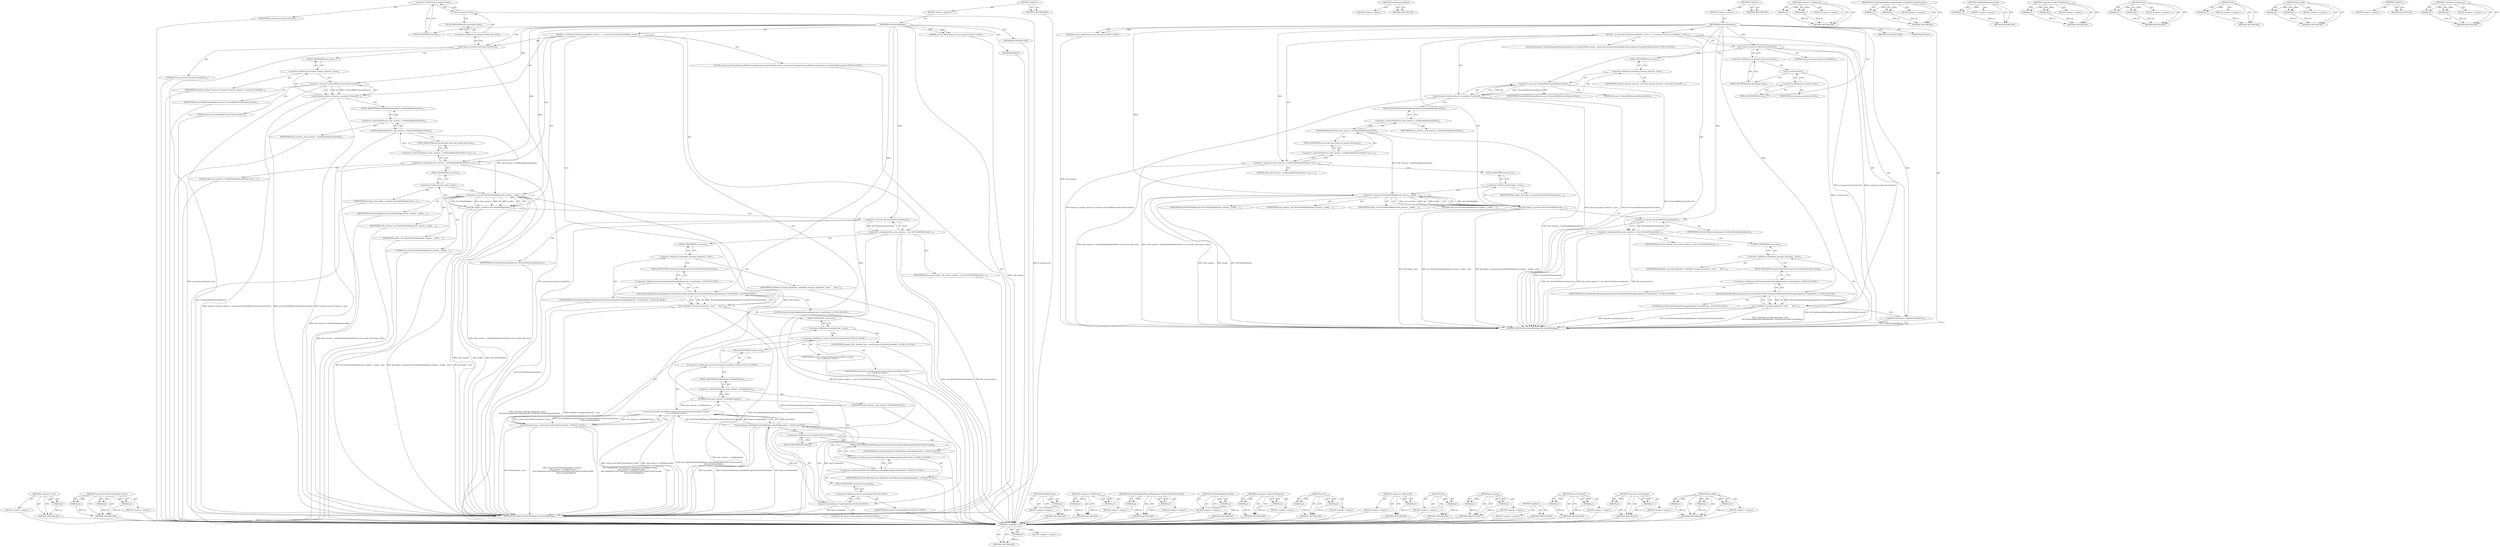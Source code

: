 digraph "&lt;operator&gt;.assignment" {
vulnerable_138 [label=<(METHOD,&lt;operator&gt;.new)>];
vulnerable_139 [label=<(PARAM,p1)>];
vulnerable_140 [label=<(BLOCK,&lt;empty&gt;,&lt;empty&gt;)>];
vulnerable_141 [label=<(METHOD_RETURN,ANY)>];
vulnerable_161 [label=<(METHOD,content.DevToolsFrontendHost.Create)>];
vulnerable_162 [label=<(PARAM,p1)>];
vulnerable_163 [label=<(PARAM,p2)>];
vulnerable_164 [label=<(PARAM,p3)>];
vulnerable_165 [label=<(BLOCK,&lt;empty&gt;,&lt;empty&gt;)>];
vulnerable_166 [label=<(METHOD_RETURN,ANY)>];
vulnerable_6 [label=<(METHOD,&lt;global&gt;)<SUB>1</SUB>>];
vulnerable_7 [label=<(BLOCK,&lt;empty&gt;,&lt;empty&gt;)<SUB>1</SUB>>];
vulnerable_8 [label=<(METHOD,DevToolsUIBindings)<SUB>1</SUB>>];
vulnerable_9 [label="<(PARAM,content::WebContents* web_contents)<SUB>1</SUB>>"];
vulnerable_10 [label=<(BLOCK,{
  g_instances.Get().push_back(this);
  fronte...,{
  g_instances.Get().push_back(this);
  fronte...)<SUB>9</SUB>>];
vulnerable_11 [label=<(push_back,g_instances.Get().push_back(this))<SUB>10</SUB>>];
vulnerable_12 [label=<(&lt;operator&gt;.fieldAccess,g_instances.Get().push_back)<SUB>10</SUB>>];
vulnerable_13 [label=<(Get,g_instances.Get())<SUB>10</SUB>>];
vulnerable_14 [label=<(&lt;operator&gt;.fieldAccess,g_instances.Get)<SUB>10</SUB>>];
vulnerable_15 [label=<(IDENTIFIER,g_instances,g_instances.Get())<SUB>10</SUB>>];
vulnerable_16 [label=<(FIELD_IDENTIFIER,Get,Get)<SUB>10</SUB>>];
vulnerable_17 [label=<(FIELD_IDENTIFIER,push_back,push_back)<SUB>10</SUB>>];
vulnerable_18 [label=<(LITERAL,this,g_instances.Get().push_back(this))<SUB>10</SUB>>];
vulnerable_19 [label=<(reset,frontend_contents_observer_.reset(new FrontendW...)<SUB>11</SUB>>];
vulnerable_20 [label=<(&lt;operator&gt;.fieldAccess,frontend_contents_observer_.reset)<SUB>11</SUB>>];
vulnerable_21 [label=<(IDENTIFIER,frontend_contents_observer_,frontend_contents_observer_.reset(new FrontendW...)<SUB>11</SUB>>];
vulnerable_22 [label=<(FIELD_IDENTIFIER,reset,reset)<SUB>11</SUB>>];
vulnerable_23 [label=<(&lt;operator&gt;.new,new FrontendWebContentsObserver(this))<SUB>11</SUB>>];
vulnerable_24 [label=<(IDENTIFIER,FrontendWebContentsObserver,new FrontendWebContentsObserver(this))<SUB>11</SUB>>];
vulnerable_25 [label=<(LITERAL,this,new FrontendWebContentsObserver(this))<SUB>11</SUB>>];
vulnerable_26 [label=<(&lt;operator&gt;.assignment,web_contents_-&gt;GetMutableRendererPrefs()-&gt;can_a...)<SUB>12</SUB>>];
vulnerable_27 [label=<(&lt;operator&gt;.indirectFieldAccess,web_contents_-&gt;GetMutableRendererPrefs()-&gt;can_a...)<SUB>12</SUB>>];
vulnerable_28 [label=<(GetMutableRendererPrefs,web_contents_-&gt;GetMutableRendererPrefs())<SUB>12</SUB>>];
vulnerable_29 [label=<(&lt;operator&gt;.indirectFieldAccess,web_contents_-&gt;GetMutableRendererPrefs)<SUB>12</SUB>>];
vulnerable_30 [label=<(IDENTIFIER,web_contents_,web_contents_-&gt;GetMutableRendererPrefs())<SUB>12</SUB>>];
vulnerable_31 [label=<(FIELD_IDENTIFIER,GetMutableRendererPrefs,GetMutableRendererPrefs)<SUB>12</SUB>>];
vulnerable_32 [label=<(FIELD_IDENTIFIER,can_accept_load_drops,can_accept_load_drops)<SUB>12</SUB>>];
vulnerable_33 [label=<(LITERAL,false,web_contents_-&gt;GetMutableRendererPrefs()-&gt;can_a...)<SUB>12</SUB>>];
vulnerable_34 [label=<(reset,file_helper_.reset(new DevToolsFileHelper(web_c...)<SUB>14</SUB>>];
vulnerable_35 [label=<(&lt;operator&gt;.fieldAccess,file_helper_.reset)<SUB>14</SUB>>];
vulnerable_36 [label=<(IDENTIFIER,file_helper_,file_helper_.reset(new DevToolsFileHelper(web_c...)<SUB>14</SUB>>];
vulnerable_37 [label=<(FIELD_IDENTIFIER,reset,reset)<SUB>14</SUB>>];
vulnerable_38 [label=<(&lt;operator&gt;.new,new DevToolsFileHelper(web_contents_, profile_,...)<SUB>14</SUB>>];
vulnerable_39 [label=<(IDENTIFIER,DevToolsFileHelper,new DevToolsFileHelper(web_contents_, profile_,...)<SUB>14</SUB>>];
vulnerable_40 [label=<(IDENTIFIER,web_contents_,new DevToolsFileHelper(web_contents_, profile_,...)<SUB>14</SUB>>];
vulnerable_41 [label=<(IDENTIFIER,profile_,new DevToolsFileHelper(web_contents_, profile_,...)<SUB>14</SUB>>];
vulnerable_42 [label=<(LITERAL,this,new DevToolsFileHelper(web_contents_, profile_,...)<SUB>14</SUB>>];
vulnerable_43 [label=<(&lt;operator&gt;.assignment,file_system_indexer_ = new DevToolsFileSystemIn...)<SUB>15</SUB>>];
vulnerable_44 [label=<(IDENTIFIER,file_system_indexer_,file_system_indexer_ = new DevToolsFileSystemIn...)<SUB>15</SUB>>];
vulnerable_45 [label=<(&lt;operator&gt;.new,new DevToolsFileSystemIndexer())<SUB>15</SUB>>];
vulnerable_46 [label=<(IDENTIFIER,DevToolsFileSystemIndexer,new DevToolsFileSystemIndexer())<SUB>15</SUB>>];
vulnerable_47 [label="<(LOCAL,extensions.ChromeExtensionWebContentsObserver.CreateForWebContents : extensions.ChromeExtensionWebContentsObserver.CreateForWebContents)<SUB>16</SUB>>"];
vulnerable_48 [label=<(reset,embedder_message_dispatcher_.reset(
       DevT...)<SUB>19</SUB>>];
vulnerable_49 [label=<(&lt;operator&gt;.fieldAccess,embedder_message_dispatcher_.reset)<SUB>19</SUB>>];
vulnerable_50 [label=<(IDENTIFIER,embedder_message_dispatcher_,embedder_message_dispatcher_.reset(
       DevT...)<SUB>19</SUB>>];
vulnerable_51 [label=<(FIELD_IDENTIFIER,reset,reset)<SUB>19</SUB>>];
vulnerable_52 [label="<(DevToolsEmbedderMessageDispatcher.CreateForDevToolsFrontend,DevToolsEmbedderMessageDispatcher::CreateForDev...)<SUB>20</SUB>>"];
vulnerable_53 [label="<(&lt;operator&gt;.fieldAccess,DevToolsEmbedderMessageDispatcher::CreateForDev...)<SUB>20</SUB>>"];
vulnerable_54 [label="<(IDENTIFIER,DevToolsEmbedderMessageDispatcher,DevToolsEmbedderMessageDispatcher::CreateForDev...)<SUB>20</SUB>>"];
vulnerable_55 [label=<(FIELD_IDENTIFIER,CreateForDevToolsFrontend,CreateForDevToolsFrontend)<SUB>20</SUB>>];
vulnerable_56 [label="<(LITERAL,this,DevToolsEmbedderMessageDispatcher::CreateForDev...)<SUB>20</SUB>>"];
vulnerable_57 [label="<(reset,frontend_host_.reset(content::DevToolsFrontendH...)<SUB>21</SUB>>"];
vulnerable_58 [label=<(&lt;operator&gt;.fieldAccess,frontend_host_.reset)<SUB>21</SUB>>];
vulnerable_59 [label="<(IDENTIFIER,frontend_host_,frontend_host_.reset(content::DevToolsFrontendH...)<SUB>21</SUB>>"];
vulnerable_60 [label=<(FIELD_IDENTIFIER,reset,reset)<SUB>21</SUB>>];
vulnerable_61 [label="<(content.DevToolsFrontendHost.Create,content::DevToolsFrontendHost::Create(
      we...)<SUB>21</SUB>>"];
vulnerable_62 [label="<(&lt;operator&gt;.fieldAccess,content::DevToolsFrontendHost::Create)<SUB>21</SUB>>"];
vulnerable_63 [label="<(&lt;operator&gt;.fieldAccess,content::DevToolsFrontendHost)<SUB>21</SUB>>"];
vulnerable_64 [label="<(IDENTIFIER,content,content::DevToolsFrontendHost::Create(
      we...)<SUB>21</SUB>>"];
vulnerable_65 [label="<(IDENTIFIER,DevToolsFrontendHost,content::DevToolsFrontendHost::Create(
      we...)<SUB>21</SUB>>"];
vulnerable_66 [label=<(FIELD_IDENTIFIER,Create,Create)<SUB>21</SUB>>];
vulnerable_67 [label=<(GetMainFrame,web_contents_-&gt;GetMainFrame())<SUB>22</SUB>>];
vulnerable_68 [label=<(&lt;operator&gt;.indirectFieldAccess,web_contents_-&gt;GetMainFrame)<SUB>22</SUB>>];
vulnerable_69 [label=<(IDENTIFIER,web_contents_,web_contents_-&gt;GetMainFrame())<SUB>22</SUB>>];
vulnerable_70 [label=<(FIELD_IDENTIFIER,GetMainFrame,GetMainFrame)<SUB>22</SUB>>];
vulnerable_71 [label="<(base.Bind,base::Bind(&amp;DevToolsUIBindings::HandleMessageFr...)<SUB>23</SUB>>"];
vulnerable_72 [label="<(&lt;operator&gt;.fieldAccess,base::Bind)<SUB>23</SUB>>"];
vulnerable_73 [label="<(IDENTIFIER,base,base::Bind(&amp;DevToolsUIBindings::HandleMessageFr...)<SUB>23</SUB>>"];
vulnerable_74 [label=<(FIELD_IDENTIFIER,Bind,Bind)<SUB>23</SUB>>];
vulnerable_75 [label="<(&lt;operator&gt;.addressOf,&amp;DevToolsUIBindings::HandleMessageFromDevToolsF...)<SUB>23</SUB>>"];
vulnerable_76 [label="<(&lt;operator&gt;.fieldAccess,DevToolsUIBindings::HandleMessageFromDevToolsFr...)<SUB>23</SUB>>"];
vulnerable_77 [label="<(IDENTIFIER,DevToolsUIBindings,base::Bind(&amp;DevToolsUIBindings::HandleMessageFr...)<SUB>23</SUB>>"];
vulnerable_78 [label=<(FIELD_IDENTIFIER,HandleMessageFromDevToolsFrontend,HandleMessageFromDevToolsFrontend)<SUB>23</SUB>>];
vulnerable_79 [label="<(base.Unretained,base::Unretained(this))<SUB>24</SUB>>"];
vulnerable_80 [label="<(&lt;operator&gt;.fieldAccess,base::Unretained)<SUB>24</SUB>>"];
vulnerable_81 [label="<(IDENTIFIER,base,base::Unretained(this))<SUB>24</SUB>>"];
vulnerable_82 [label=<(FIELD_IDENTIFIER,Unretained,Unretained)<SUB>24</SUB>>];
vulnerable_83 [label="<(LITERAL,this,base::Unretained(this))<SUB>24</SUB>>"];
vulnerable_84 [label=<(MODIFIER,CONSTRUCTOR)>];
vulnerable_85 [label=<(MODIFIER,PUBLIC)>];
vulnerable_86 [label=<(METHOD_RETURN,DevToolsUIBindings.DevToolsUIBindings)<SUB>1</SUB>>];
vulnerable_88 [label=<(METHOD_RETURN,ANY)<SUB>1</SUB>>];
vulnerable_167 [label=<(METHOD,GetMainFrame)>];
vulnerable_168 [label=<(PARAM,p1)>];
vulnerable_169 [label=<(BLOCK,&lt;empty&gt;,&lt;empty&gt;)>];
vulnerable_170 [label=<(METHOD_RETURN,ANY)>];
vulnerable_124 [label=<(METHOD,&lt;operator&gt;.fieldAccess)>];
vulnerable_125 [label=<(PARAM,p1)>];
vulnerable_126 [label=<(PARAM,p2)>];
vulnerable_127 [label=<(BLOCK,&lt;empty&gt;,&lt;empty&gt;)>];
vulnerable_128 [label=<(METHOD_RETURN,ANY)>];
vulnerable_156 [label=<(METHOD,DevToolsEmbedderMessageDispatcher.CreateForDevToolsFrontend)>];
vulnerable_157 [label=<(PARAM,p1)>];
vulnerable_158 [label=<(PARAM,p2)>];
vulnerable_159 [label=<(BLOCK,&lt;empty&gt;,&lt;empty&gt;)>];
vulnerable_160 [label=<(METHOD_RETURN,ANY)>];
vulnerable_152 [label=<(METHOD,GetMutableRendererPrefs)>];
vulnerable_153 [label=<(PARAM,p1)>];
vulnerable_154 [label=<(BLOCK,&lt;empty&gt;,&lt;empty&gt;)>];
vulnerable_155 [label=<(METHOD_RETURN,ANY)>];
vulnerable_147 [label=<(METHOD,&lt;operator&gt;.indirectFieldAccess)>];
vulnerable_148 [label=<(PARAM,p1)>];
vulnerable_149 [label=<(PARAM,p2)>];
vulnerable_150 [label=<(BLOCK,&lt;empty&gt;,&lt;empty&gt;)>];
vulnerable_151 [label=<(METHOD_RETURN,ANY)>];
vulnerable_133 [label=<(METHOD,reset)>];
vulnerable_134 [label=<(PARAM,p1)>];
vulnerable_135 [label=<(PARAM,p2)>];
vulnerable_136 [label=<(BLOCK,&lt;empty&gt;,&lt;empty&gt;)>];
vulnerable_137 [label=<(METHOD_RETURN,ANY)>];
vulnerable_177 [label=<(METHOD,&lt;operator&gt;.addressOf)>];
vulnerable_178 [label=<(PARAM,p1)>];
vulnerable_179 [label=<(BLOCK,&lt;empty&gt;,&lt;empty&gt;)>];
vulnerable_180 [label=<(METHOD_RETURN,ANY)>];
vulnerable_129 [label=<(METHOD,Get)>];
vulnerable_130 [label=<(PARAM,p1)>];
vulnerable_131 [label=<(BLOCK,&lt;empty&gt;,&lt;empty&gt;)>];
vulnerable_132 [label=<(METHOD_RETURN,ANY)>];
vulnerable_119 [label=<(METHOD,push_back)>];
vulnerable_120 [label=<(PARAM,p1)>];
vulnerable_121 [label=<(PARAM,p2)>];
vulnerable_122 [label=<(BLOCK,&lt;empty&gt;,&lt;empty&gt;)>];
vulnerable_123 [label=<(METHOD_RETURN,ANY)>];
vulnerable_113 [label=<(METHOD,&lt;global&gt;)<SUB>1</SUB>>];
vulnerable_114 [label=<(BLOCK,&lt;empty&gt;,&lt;empty&gt;)>];
vulnerable_115 [label=<(METHOD_RETURN,ANY)>];
vulnerable_181 [label=<(METHOD,base.Unretained)>];
vulnerable_182 [label=<(PARAM,p1)>];
vulnerable_183 [label=<(PARAM,p2)>];
vulnerable_184 [label=<(BLOCK,&lt;empty&gt;,&lt;empty&gt;)>];
vulnerable_185 [label=<(METHOD_RETURN,ANY)>];
vulnerable_142 [label=<(METHOD,&lt;operator&gt;.assignment)>];
vulnerable_143 [label=<(PARAM,p1)>];
vulnerable_144 [label=<(PARAM,p2)>];
vulnerable_145 [label=<(BLOCK,&lt;empty&gt;,&lt;empty&gt;)>];
vulnerable_146 [label=<(METHOD_RETURN,ANY)>];
vulnerable_171 [label=<(METHOD,base.Bind)>];
vulnerable_172 [label=<(PARAM,p1)>];
vulnerable_173 [label=<(PARAM,p2)>];
vulnerable_174 [label=<(PARAM,p3)>];
vulnerable_175 [label=<(BLOCK,&lt;empty&gt;,&lt;empty&gt;)>];
vulnerable_176 [label=<(METHOD_RETURN,ANY)>];
fixed_108 [label=<(METHOD,&lt;operator&gt;.new)>];
fixed_109 [label=<(PARAM,p1)>];
fixed_110 [label=<(BLOCK,&lt;empty&gt;,&lt;empty&gt;)>];
fixed_111 [label=<(METHOD_RETURN,ANY)>];
fixed_131 [label=<(METHOD,UpdateFrontendHost)>];
fixed_132 [label=<(BLOCK,&lt;empty&gt;,&lt;empty&gt;)>];
fixed_133 [label=<(METHOD_RETURN,ANY)>];
fixed_6 [label=<(METHOD,&lt;global&gt;)<SUB>1</SUB>>];
fixed_7 [label=<(BLOCK,&lt;empty&gt;,&lt;empty&gt;)<SUB>1</SUB>>];
fixed_8 [label=<(METHOD,DevToolsUIBindings)<SUB>1</SUB>>];
fixed_9 [label="<(PARAM,content::WebContents* web_contents)<SUB>1</SUB>>"];
fixed_10 [label=<(BLOCK,{
  g_instances.Get().push_back(this);
  fronte...,{
  g_instances.Get().push_back(this);
  fronte...)<SUB>9</SUB>>];
fixed_11 [label=<(push_back,g_instances.Get().push_back(this))<SUB>10</SUB>>];
fixed_12 [label=<(&lt;operator&gt;.fieldAccess,g_instances.Get().push_back)<SUB>10</SUB>>];
fixed_13 [label=<(Get,g_instances.Get())<SUB>10</SUB>>];
fixed_14 [label=<(&lt;operator&gt;.fieldAccess,g_instances.Get)<SUB>10</SUB>>];
fixed_15 [label=<(IDENTIFIER,g_instances,g_instances.Get())<SUB>10</SUB>>];
fixed_16 [label=<(FIELD_IDENTIFIER,Get,Get)<SUB>10</SUB>>];
fixed_17 [label=<(FIELD_IDENTIFIER,push_back,push_back)<SUB>10</SUB>>];
fixed_18 [label=<(LITERAL,this,g_instances.Get().push_back(this))<SUB>10</SUB>>];
fixed_19 [label=<(reset,frontend_contents_observer_.reset(new FrontendW...)<SUB>11</SUB>>];
fixed_20 [label=<(&lt;operator&gt;.fieldAccess,frontend_contents_observer_.reset)<SUB>11</SUB>>];
fixed_21 [label=<(IDENTIFIER,frontend_contents_observer_,frontend_contents_observer_.reset(new FrontendW...)<SUB>11</SUB>>];
fixed_22 [label=<(FIELD_IDENTIFIER,reset,reset)<SUB>11</SUB>>];
fixed_23 [label=<(&lt;operator&gt;.new,new FrontendWebContentsObserver(this))<SUB>11</SUB>>];
fixed_24 [label=<(IDENTIFIER,FrontendWebContentsObserver,new FrontendWebContentsObserver(this))<SUB>11</SUB>>];
fixed_25 [label=<(LITERAL,this,new FrontendWebContentsObserver(this))<SUB>11</SUB>>];
fixed_26 [label=<(&lt;operator&gt;.assignment,web_contents_-&gt;GetMutableRendererPrefs()-&gt;can_a...)<SUB>12</SUB>>];
fixed_27 [label=<(&lt;operator&gt;.indirectFieldAccess,web_contents_-&gt;GetMutableRendererPrefs()-&gt;can_a...)<SUB>12</SUB>>];
fixed_28 [label=<(GetMutableRendererPrefs,web_contents_-&gt;GetMutableRendererPrefs())<SUB>12</SUB>>];
fixed_29 [label=<(&lt;operator&gt;.indirectFieldAccess,web_contents_-&gt;GetMutableRendererPrefs)<SUB>12</SUB>>];
fixed_30 [label=<(IDENTIFIER,web_contents_,web_contents_-&gt;GetMutableRendererPrefs())<SUB>12</SUB>>];
fixed_31 [label=<(FIELD_IDENTIFIER,GetMutableRendererPrefs,GetMutableRendererPrefs)<SUB>12</SUB>>];
fixed_32 [label=<(FIELD_IDENTIFIER,can_accept_load_drops,can_accept_load_drops)<SUB>12</SUB>>];
fixed_33 [label=<(LITERAL,false,web_contents_-&gt;GetMutableRendererPrefs()-&gt;can_a...)<SUB>12</SUB>>];
fixed_34 [label=<(reset,file_helper_.reset(new DevToolsFileHelper(web_c...)<SUB>14</SUB>>];
fixed_35 [label=<(&lt;operator&gt;.fieldAccess,file_helper_.reset)<SUB>14</SUB>>];
fixed_36 [label=<(IDENTIFIER,file_helper_,file_helper_.reset(new DevToolsFileHelper(web_c...)<SUB>14</SUB>>];
fixed_37 [label=<(FIELD_IDENTIFIER,reset,reset)<SUB>14</SUB>>];
fixed_38 [label=<(&lt;operator&gt;.new,new DevToolsFileHelper(web_contents_, profile_,...)<SUB>14</SUB>>];
fixed_39 [label=<(IDENTIFIER,DevToolsFileHelper,new DevToolsFileHelper(web_contents_, profile_,...)<SUB>14</SUB>>];
fixed_40 [label=<(IDENTIFIER,web_contents_,new DevToolsFileHelper(web_contents_, profile_,...)<SUB>14</SUB>>];
fixed_41 [label=<(IDENTIFIER,profile_,new DevToolsFileHelper(web_contents_, profile_,...)<SUB>14</SUB>>];
fixed_42 [label=<(LITERAL,this,new DevToolsFileHelper(web_contents_, profile_,...)<SUB>14</SUB>>];
fixed_43 [label=<(&lt;operator&gt;.assignment,file_system_indexer_ = new DevToolsFileSystemIn...)<SUB>15</SUB>>];
fixed_44 [label=<(IDENTIFIER,file_system_indexer_,file_system_indexer_ = new DevToolsFileSystemIn...)<SUB>15</SUB>>];
fixed_45 [label=<(&lt;operator&gt;.new,new DevToolsFileSystemIndexer())<SUB>15</SUB>>];
fixed_46 [label=<(IDENTIFIER,DevToolsFileSystemIndexer,new DevToolsFileSystemIndexer())<SUB>15</SUB>>];
fixed_47 [label="<(LOCAL,extensions.ChromeExtensionWebContentsObserver.CreateForWebContents : extensions.ChromeExtensionWebContentsObserver.CreateForWebContents)<SUB>16</SUB>>"];
fixed_48 [label=<(reset,embedder_message_dispatcher_.reset(
       DevT...)<SUB>19</SUB>>];
fixed_49 [label=<(&lt;operator&gt;.fieldAccess,embedder_message_dispatcher_.reset)<SUB>19</SUB>>];
fixed_50 [label=<(IDENTIFIER,embedder_message_dispatcher_,embedder_message_dispatcher_.reset(
       DevT...)<SUB>19</SUB>>];
fixed_51 [label=<(FIELD_IDENTIFIER,reset,reset)<SUB>19</SUB>>];
fixed_52 [label="<(DevToolsEmbedderMessageDispatcher.CreateForDevToolsFrontend,DevToolsEmbedderMessageDispatcher::CreateForDev...)<SUB>20</SUB>>"];
fixed_53 [label="<(&lt;operator&gt;.fieldAccess,DevToolsEmbedderMessageDispatcher::CreateForDev...)<SUB>20</SUB>>"];
fixed_54 [label="<(IDENTIFIER,DevToolsEmbedderMessageDispatcher,DevToolsEmbedderMessageDispatcher::CreateForDev...)<SUB>20</SUB>>"];
fixed_55 [label=<(FIELD_IDENTIFIER,CreateForDevToolsFrontend,CreateForDevToolsFrontend)<SUB>20</SUB>>];
fixed_56 [label="<(LITERAL,this,DevToolsEmbedderMessageDispatcher::CreateForDev...)<SUB>20</SUB>>"];
fixed_57 [label=<(UpdateFrontendHost,UpdateFrontendHost())<SUB>21</SUB>>];
fixed_58 [label=<(MODIFIER,CONSTRUCTOR)>];
fixed_59 [label=<(MODIFIER,PUBLIC)>];
fixed_60 [label=<(METHOD_RETURN,DevToolsUIBindings.DevToolsUIBindings)<SUB>1</SUB>>];
fixed_62 [label=<(METHOD_RETURN,ANY)<SUB>1</SUB>>];
fixed_94 [label=<(METHOD,&lt;operator&gt;.fieldAccess)>];
fixed_95 [label=<(PARAM,p1)>];
fixed_96 [label=<(PARAM,p2)>];
fixed_97 [label=<(BLOCK,&lt;empty&gt;,&lt;empty&gt;)>];
fixed_98 [label=<(METHOD_RETURN,ANY)>];
fixed_126 [label=<(METHOD,DevToolsEmbedderMessageDispatcher.CreateForDevToolsFrontend)>];
fixed_127 [label=<(PARAM,p1)>];
fixed_128 [label=<(PARAM,p2)>];
fixed_129 [label=<(BLOCK,&lt;empty&gt;,&lt;empty&gt;)>];
fixed_130 [label=<(METHOD_RETURN,ANY)>];
fixed_122 [label=<(METHOD,GetMutableRendererPrefs)>];
fixed_123 [label=<(PARAM,p1)>];
fixed_124 [label=<(BLOCK,&lt;empty&gt;,&lt;empty&gt;)>];
fixed_125 [label=<(METHOD_RETURN,ANY)>];
fixed_117 [label=<(METHOD,&lt;operator&gt;.indirectFieldAccess)>];
fixed_118 [label=<(PARAM,p1)>];
fixed_119 [label=<(PARAM,p2)>];
fixed_120 [label=<(BLOCK,&lt;empty&gt;,&lt;empty&gt;)>];
fixed_121 [label=<(METHOD_RETURN,ANY)>];
fixed_103 [label=<(METHOD,reset)>];
fixed_104 [label=<(PARAM,p1)>];
fixed_105 [label=<(PARAM,p2)>];
fixed_106 [label=<(BLOCK,&lt;empty&gt;,&lt;empty&gt;)>];
fixed_107 [label=<(METHOD_RETURN,ANY)>];
fixed_99 [label=<(METHOD,Get)>];
fixed_100 [label=<(PARAM,p1)>];
fixed_101 [label=<(BLOCK,&lt;empty&gt;,&lt;empty&gt;)>];
fixed_102 [label=<(METHOD_RETURN,ANY)>];
fixed_89 [label=<(METHOD,push_back)>];
fixed_90 [label=<(PARAM,p1)>];
fixed_91 [label=<(PARAM,p2)>];
fixed_92 [label=<(BLOCK,&lt;empty&gt;,&lt;empty&gt;)>];
fixed_93 [label=<(METHOD_RETURN,ANY)>];
fixed_83 [label=<(METHOD,&lt;global&gt;)<SUB>1</SUB>>];
fixed_84 [label=<(BLOCK,&lt;empty&gt;,&lt;empty&gt;)>];
fixed_85 [label=<(METHOD_RETURN,ANY)>];
fixed_112 [label=<(METHOD,&lt;operator&gt;.assignment)>];
fixed_113 [label=<(PARAM,p1)>];
fixed_114 [label=<(PARAM,p2)>];
fixed_115 [label=<(BLOCK,&lt;empty&gt;,&lt;empty&gt;)>];
fixed_116 [label=<(METHOD_RETURN,ANY)>];
vulnerable_138 -> vulnerable_139  [key=0, label="AST: "];
vulnerable_138 -> vulnerable_139  [key=1, label="DDG: "];
vulnerable_138 -> vulnerable_140  [key=0, label="AST: "];
vulnerable_138 -> vulnerable_141  [key=0, label="AST: "];
vulnerable_138 -> vulnerable_141  [key=1, label="CFG: "];
vulnerable_139 -> vulnerable_141  [key=0, label="DDG: p1"];
vulnerable_140 -> fixed_108  [key=0];
vulnerable_141 -> fixed_108  [key=0];
vulnerable_161 -> vulnerable_162  [key=0, label="AST: "];
vulnerable_161 -> vulnerable_162  [key=1, label="DDG: "];
vulnerable_161 -> vulnerable_165  [key=0, label="AST: "];
vulnerable_161 -> vulnerable_163  [key=0, label="AST: "];
vulnerable_161 -> vulnerable_163  [key=1, label="DDG: "];
vulnerable_161 -> vulnerable_166  [key=0, label="AST: "];
vulnerable_161 -> vulnerable_166  [key=1, label="CFG: "];
vulnerable_161 -> vulnerable_164  [key=0, label="AST: "];
vulnerable_161 -> vulnerable_164  [key=1, label="DDG: "];
vulnerable_162 -> vulnerable_166  [key=0, label="DDG: p1"];
vulnerable_163 -> vulnerable_166  [key=0, label="DDG: p2"];
vulnerable_164 -> vulnerable_166  [key=0, label="DDG: p3"];
vulnerable_165 -> fixed_108  [key=0];
vulnerable_166 -> fixed_108  [key=0];
vulnerable_6 -> vulnerable_7  [key=0, label="AST: "];
vulnerable_6 -> vulnerable_88  [key=0, label="AST: "];
vulnerable_6 -> vulnerable_88  [key=1, label="CFG: "];
vulnerable_7 -> vulnerable_8  [key=0, label="AST: "];
vulnerable_8 -> vulnerable_9  [key=0, label="AST: "];
vulnerable_8 -> vulnerable_9  [key=1, label="DDG: "];
vulnerable_8 -> vulnerable_10  [key=0, label="AST: "];
vulnerable_8 -> vulnerable_84  [key=0, label="AST: "];
vulnerable_8 -> vulnerable_85  [key=0, label="AST: "];
vulnerable_8 -> vulnerable_86  [key=0, label="AST: "];
vulnerable_8 -> vulnerable_16  [key=0, label="CFG: "];
vulnerable_8 -> vulnerable_26  [key=0, label="DDG: "];
vulnerable_8 -> vulnerable_11  [key=0, label="DDG: "];
vulnerable_8 -> vulnerable_23  [key=0, label="DDG: "];
vulnerable_8 -> vulnerable_38  [key=0, label="DDG: "];
vulnerable_8 -> vulnerable_45  [key=0, label="DDG: "];
vulnerable_8 -> vulnerable_52  [key=0, label="DDG: "];
vulnerable_8 -> vulnerable_79  [key=0, label="DDG: "];
vulnerable_9 -> vulnerable_86  [key=0, label="DDG: web_contents"];
vulnerable_10 -> vulnerable_11  [key=0, label="AST: "];
vulnerable_10 -> vulnerable_19  [key=0, label="AST: "];
vulnerable_10 -> vulnerable_26  [key=0, label="AST: "];
vulnerable_10 -> vulnerable_34  [key=0, label="AST: "];
vulnerable_10 -> vulnerable_43  [key=0, label="AST: "];
vulnerable_10 -> vulnerable_47  [key=0, label="AST: "];
vulnerable_10 -> vulnerable_48  [key=0, label="AST: "];
vulnerable_10 -> vulnerable_57  [key=0, label="AST: "];
vulnerable_11 -> vulnerable_12  [key=0, label="AST: "];
vulnerable_11 -> vulnerable_18  [key=0, label="AST: "];
vulnerable_11 -> vulnerable_22  [key=0, label="CFG: "];
vulnerable_11 -> vulnerable_86  [key=0, label="DDG: g_instances.Get().push_back"];
vulnerable_11 -> vulnerable_86  [key=1, label="DDG: g_instances.Get().push_back(this)"];
vulnerable_12 -> vulnerable_13  [key=0, label="AST: "];
vulnerable_12 -> vulnerable_17  [key=0, label="AST: "];
vulnerable_12 -> vulnerable_11  [key=0, label="CFG: "];
vulnerable_13 -> vulnerable_14  [key=0, label="AST: "];
vulnerable_13 -> vulnerable_17  [key=0, label="CFG: "];
vulnerable_13 -> vulnerable_86  [key=0, label="DDG: g_instances.Get"];
vulnerable_14 -> vulnerable_15  [key=0, label="AST: "];
vulnerable_14 -> vulnerable_16  [key=0, label="AST: "];
vulnerable_14 -> vulnerable_13  [key=0, label="CFG: "];
vulnerable_15 -> fixed_108  [key=0];
vulnerable_16 -> vulnerable_14  [key=0, label="CFG: "];
vulnerable_17 -> vulnerable_12  [key=0, label="CFG: "];
vulnerable_18 -> fixed_108  [key=0];
vulnerable_19 -> vulnerable_20  [key=0, label="AST: "];
vulnerable_19 -> vulnerable_23  [key=0, label="AST: "];
vulnerable_19 -> vulnerable_31  [key=0, label="CFG: "];
vulnerable_19 -> vulnerable_86  [key=0, label="DDG: frontend_contents_observer_.reset"];
vulnerable_19 -> vulnerable_86  [key=1, label="DDG: new FrontendWebContentsObserver(this)"];
vulnerable_19 -> vulnerable_86  [key=2, label="DDG: frontend_contents_observer_.reset(new FrontendWebContentsObserver(this))"];
vulnerable_20 -> vulnerable_21  [key=0, label="AST: "];
vulnerable_20 -> vulnerable_22  [key=0, label="AST: "];
vulnerable_20 -> vulnerable_23  [key=0, label="CFG: "];
vulnerable_21 -> fixed_108  [key=0];
vulnerable_22 -> vulnerable_20  [key=0, label="CFG: "];
vulnerable_23 -> vulnerable_24  [key=0, label="AST: "];
vulnerable_23 -> vulnerable_25  [key=0, label="AST: "];
vulnerable_23 -> vulnerable_19  [key=0, label="CFG: "];
vulnerable_23 -> vulnerable_19  [key=1, label="DDG: FrontendWebContentsObserver"];
vulnerable_23 -> vulnerable_19  [key=2, label="DDG: this"];
vulnerable_23 -> vulnerable_86  [key=0, label="DDG: FrontendWebContentsObserver"];
vulnerable_24 -> fixed_108  [key=0];
vulnerable_25 -> fixed_108  [key=0];
vulnerable_26 -> vulnerable_27  [key=0, label="AST: "];
vulnerable_26 -> vulnerable_33  [key=0, label="AST: "];
vulnerable_26 -> vulnerable_37  [key=0, label="CFG: "];
vulnerable_26 -> vulnerable_86  [key=0, label="DDG: web_contents_-&gt;GetMutableRendererPrefs()-&gt;can_accept_load_drops"];
vulnerable_26 -> vulnerable_86  [key=1, label="DDG: web_contents_-&gt;GetMutableRendererPrefs()-&gt;can_accept_load_drops = false"];
vulnerable_27 -> vulnerable_28  [key=0, label="AST: "];
vulnerable_27 -> vulnerable_32  [key=0, label="AST: "];
vulnerable_27 -> vulnerable_26  [key=0, label="CFG: "];
vulnerable_28 -> vulnerable_29  [key=0, label="AST: "];
vulnerable_28 -> vulnerable_32  [key=0, label="CFG: "];
vulnerable_28 -> vulnerable_86  [key=0, label="DDG: web_contents_-&gt;GetMutableRendererPrefs"];
vulnerable_28 -> vulnerable_38  [key=0, label="DDG: web_contents_-&gt;GetMutableRendererPrefs"];
vulnerable_29 -> vulnerable_30  [key=0, label="AST: "];
vulnerable_29 -> vulnerable_31  [key=0, label="AST: "];
vulnerable_29 -> vulnerable_28  [key=0, label="CFG: "];
vulnerable_30 -> fixed_108  [key=0];
vulnerable_31 -> vulnerable_29  [key=0, label="CFG: "];
vulnerable_32 -> vulnerable_27  [key=0, label="CFG: "];
vulnerable_33 -> fixed_108  [key=0];
vulnerable_34 -> vulnerable_35  [key=0, label="AST: "];
vulnerable_34 -> vulnerable_38  [key=0, label="AST: "];
vulnerable_34 -> vulnerable_45  [key=0, label="CFG: "];
vulnerable_34 -> vulnerable_86  [key=0, label="DDG: file_helper_.reset"];
vulnerable_34 -> vulnerable_86  [key=1, label="DDG: new DevToolsFileHelper(web_contents_, profile_, this)"];
vulnerable_34 -> vulnerable_86  [key=2, label="DDG: file_helper_.reset(new DevToolsFileHelper(web_contents_, profile_, this))"];
vulnerable_35 -> vulnerable_36  [key=0, label="AST: "];
vulnerable_35 -> vulnerable_37  [key=0, label="AST: "];
vulnerable_35 -> vulnerable_38  [key=0, label="CFG: "];
vulnerable_36 -> fixed_108  [key=0];
vulnerable_37 -> vulnerable_35  [key=0, label="CFG: "];
vulnerable_38 -> vulnerable_39  [key=0, label="AST: "];
vulnerable_38 -> vulnerable_40  [key=0, label="AST: "];
vulnerable_38 -> vulnerable_41  [key=0, label="AST: "];
vulnerable_38 -> vulnerable_42  [key=0, label="AST: "];
vulnerable_38 -> vulnerable_34  [key=0, label="CFG: "];
vulnerable_38 -> vulnerable_34  [key=1, label="DDG: DevToolsFileHelper"];
vulnerable_38 -> vulnerable_34  [key=2, label="DDG: web_contents_"];
vulnerable_38 -> vulnerable_34  [key=3, label="DDG: profile_"];
vulnerable_38 -> vulnerable_34  [key=4, label="DDG: this"];
vulnerable_38 -> vulnerable_86  [key=0, label="DDG: web_contents_"];
vulnerable_38 -> vulnerable_86  [key=1, label="DDG: profile_"];
vulnerable_38 -> vulnerable_86  [key=2, label="DDG: DevToolsFileHelper"];
vulnerable_38 -> vulnerable_67  [key=0, label="DDG: web_contents_"];
vulnerable_39 -> fixed_108  [key=0];
vulnerable_40 -> fixed_108  [key=0];
vulnerable_41 -> fixed_108  [key=0];
vulnerable_42 -> fixed_108  [key=0];
vulnerable_43 -> vulnerable_44  [key=0, label="AST: "];
vulnerable_43 -> vulnerable_45  [key=0, label="AST: "];
vulnerable_43 -> vulnerable_51  [key=0, label="CFG: "];
vulnerable_43 -> vulnerable_86  [key=0, label="DDG: new DevToolsFileSystemIndexer()"];
vulnerable_43 -> vulnerable_86  [key=1, label="DDG: file_system_indexer_ = new DevToolsFileSystemIndexer()"];
vulnerable_43 -> vulnerable_86  [key=2, label="DDG: file_system_indexer_"];
vulnerable_44 -> fixed_108  [key=0];
vulnerable_45 -> vulnerable_46  [key=0, label="AST: "];
vulnerable_45 -> vulnerable_43  [key=0, label="CFG: "];
vulnerable_45 -> vulnerable_43  [key=1, label="DDG: DevToolsFileSystemIndexer"];
vulnerable_45 -> vulnerable_86  [key=0, label="DDG: DevToolsFileSystemIndexer"];
vulnerable_46 -> fixed_108  [key=0];
vulnerable_47 -> fixed_108  [key=0];
vulnerable_48 -> vulnerable_49  [key=0, label="AST: "];
vulnerable_48 -> vulnerable_52  [key=0, label="AST: "];
vulnerable_48 -> vulnerable_60  [key=0, label="CFG: "];
vulnerable_48 -> vulnerable_86  [key=0, label="DDG: embedder_message_dispatcher_.reset"];
vulnerable_48 -> vulnerable_86  [key=1, label="DDG: DevToolsEmbedderMessageDispatcher::CreateForDevToolsFrontend(this)"];
vulnerable_48 -> vulnerable_86  [key=2, label="DDG: embedder_message_dispatcher_.reset(
       DevToolsEmbedderMessageDispatcher::CreateForDevToolsFrontend(this))"];
vulnerable_49 -> vulnerable_50  [key=0, label="AST: "];
vulnerable_49 -> vulnerable_51  [key=0, label="AST: "];
vulnerable_49 -> vulnerable_55  [key=0, label="CFG: "];
vulnerable_50 -> fixed_108  [key=0];
vulnerable_51 -> vulnerable_49  [key=0, label="CFG: "];
vulnerable_52 -> vulnerable_53  [key=0, label="AST: "];
vulnerable_52 -> vulnerable_56  [key=0, label="AST: "];
vulnerable_52 -> vulnerable_48  [key=0, label="CFG: "];
vulnerable_52 -> vulnerable_48  [key=1, label="DDG: DevToolsEmbedderMessageDispatcher::CreateForDevToolsFrontend"];
vulnerable_52 -> vulnerable_48  [key=2, label="DDG: this"];
vulnerable_52 -> vulnerable_86  [key=0, label="DDG: DevToolsEmbedderMessageDispatcher::CreateForDevToolsFrontend"];
vulnerable_53 -> vulnerable_54  [key=0, label="AST: "];
vulnerable_53 -> vulnerable_55  [key=0, label="AST: "];
vulnerable_53 -> vulnerable_52  [key=0, label="CFG: "];
vulnerable_54 -> fixed_108  [key=0];
vulnerable_55 -> vulnerable_53  [key=0, label="CFG: "];
vulnerable_56 -> fixed_108  [key=0];
vulnerable_57 -> vulnerable_58  [key=0, label="AST: "];
vulnerable_57 -> vulnerable_61  [key=0, label="AST: "];
vulnerable_57 -> vulnerable_86  [key=0, label="CFG: "];
vulnerable_57 -> vulnerable_86  [key=1, label="DDG: frontend_host_.reset"];
vulnerable_57 -> vulnerable_86  [key=2, label="DDG: content::DevToolsFrontendHost::Create(
      web_contents_-&gt;GetMainFrame(),
      base::Bind(&amp;DevToolsUIBindings::HandleMessageFromDevToolsFrontend,
                 base::Unretained(this)))"];
vulnerable_57 -> vulnerable_86  [key=3, label="DDG: frontend_host_.reset(content::DevToolsFrontendHost::Create(
      web_contents_-&gt;GetMainFrame(),
      base::Bind(&amp;DevToolsUIBindings::HandleMessageFromDevToolsFrontend,
                 base::Unretained(this))))"];
vulnerable_58 -> vulnerable_59  [key=0, label="AST: "];
vulnerable_58 -> vulnerable_60  [key=0, label="AST: "];
vulnerable_58 -> vulnerable_63  [key=0, label="CFG: "];
vulnerable_59 -> fixed_108  [key=0];
vulnerable_60 -> vulnerable_58  [key=0, label="CFG: "];
vulnerable_61 -> vulnerable_62  [key=0, label="AST: "];
vulnerable_61 -> vulnerable_67  [key=0, label="AST: "];
vulnerable_61 -> vulnerable_71  [key=0, label="AST: "];
vulnerable_61 -> vulnerable_57  [key=0, label="CFG: "];
vulnerable_61 -> vulnerable_57  [key=1, label="DDG: content::DevToolsFrontendHost::Create"];
vulnerable_61 -> vulnerable_57  [key=2, label="DDG: web_contents_-&gt;GetMainFrame()"];
vulnerable_61 -> vulnerable_57  [key=3, label="DDG: base::Bind(&amp;DevToolsUIBindings::HandleMessageFromDevToolsFrontend,
                 base::Unretained(this))"];
vulnerable_61 -> vulnerable_86  [key=0, label="DDG: content::DevToolsFrontendHost::Create"];
vulnerable_61 -> vulnerable_86  [key=1, label="DDG: web_contents_-&gt;GetMainFrame()"];
vulnerable_61 -> vulnerable_86  [key=2, label="DDG: base::Bind(&amp;DevToolsUIBindings::HandleMessageFromDevToolsFrontend,
                 base::Unretained(this))"];
vulnerable_62 -> vulnerable_63  [key=0, label="AST: "];
vulnerable_62 -> vulnerable_66  [key=0, label="AST: "];
vulnerable_62 -> vulnerable_70  [key=0, label="CFG: "];
vulnerable_63 -> vulnerable_64  [key=0, label="AST: "];
vulnerable_63 -> vulnerable_65  [key=0, label="AST: "];
vulnerable_63 -> vulnerable_66  [key=0, label="CFG: "];
vulnerable_64 -> fixed_108  [key=0];
vulnerable_65 -> fixed_108  [key=0];
vulnerable_66 -> vulnerable_62  [key=0, label="CFG: "];
vulnerable_67 -> vulnerable_68  [key=0, label="AST: "];
vulnerable_67 -> vulnerable_74  [key=0, label="CFG: "];
vulnerable_67 -> vulnerable_86  [key=0, label="DDG: web_contents_-&gt;GetMainFrame"];
vulnerable_67 -> vulnerable_61  [key=0, label="DDG: web_contents_-&gt;GetMainFrame"];
vulnerable_68 -> vulnerable_69  [key=0, label="AST: "];
vulnerable_68 -> vulnerable_70  [key=0, label="AST: "];
vulnerable_68 -> vulnerable_67  [key=0, label="CFG: "];
vulnerable_69 -> fixed_108  [key=0];
vulnerable_70 -> vulnerable_68  [key=0, label="CFG: "];
vulnerable_71 -> vulnerable_72  [key=0, label="AST: "];
vulnerable_71 -> vulnerable_75  [key=0, label="AST: "];
vulnerable_71 -> vulnerable_79  [key=0, label="AST: "];
vulnerable_71 -> vulnerable_61  [key=0, label="CFG: "];
vulnerable_71 -> vulnerable_61  [key=1, label="DDG: base::Bind"];
vulnerable_71 -> vulnerable_61  [key=2, label="DDG: &amp;DevToolsUIBindings::HandleMessageFromDevToolsFrontend"];
vulnerable_71 -> vulnerable_61  [key=3, label="DDG: base::Unretained(this)"];
vulnerable_71 -> vulnerable_86  [key=0, label="DDG: base::Bind"];
vulnerable_71 -> vulnerable_86  [key=1, label="DDG: &amp;DevToolsUIBindings::HandleMessageFromDevToolsFrontend"];
vulnerable_71 -> vulnerable_86  [key=2, label="DDG: base::Unretained(this)"];
vulnerable_72 -> vulnerable_73  [key=0, label="AST: "];
vulnerable_72 -> vulnerable_74  [key=0, label="AST: "];
vulnerable_72 -> vulnerable_78  [key=0, label="CFG: "];
vulnerable_73 -> fixed_108  [key=0];
vulnerable_74 -> vulnerable_72  [key=0, label="CFG: "];
vulnerable_75 -> vulnerable_76  [key=0, label="AST: "];
vulnerable_75 -> vulnerable_82  [key=0, label="CFG: "];
vulnerable_76 -> vulnerable_77  [key=0, label="AST: "];
vulnerable_76 -> vulnerable_78  [key=0, label="AST: "];
vulnerable_76 -> vulnerable_75  [key=0, label="CFG: "];
vulnerable_77 -> fixed_108  [key=0];
vulnerable_78 -> vulnerable_76  [key=0, label="CFG: "];
vulnerable_79 -> vulnerable_80  [key=0, label="AST: "];
vulnerable_79 -> vulnerable_83  [key=0, label="AST: "];
vulnerable_79 -> vulnerable_71  [key=0, label="CFG: "];
vulnerable_79 -> vulnerable_71  [key=1, label="DDG: base::Unretained"];
vulnerable_79 -> vulnerable_71  [key=2, label="DDG: this"];
vulnerable_79 -> vulnerable_86  [key=0, label="DDG: base::Unretained"];
vulnerable_80 -> vulnerable_81  [key=0, label="AST: "];
vulnerable_80 -> vulnerable_82  [key=0, label="AST: "];
vulnerable_80 -> vulnerable_79  [key=0, label="CFG: "];
vulnerable_81 -> fixed_108  [key=0];
vulnerable_82 -> vulnerable_80  [key=0, label="CFG: "];
vulnerable_83 -> fixed_108  [key=0];
vulnerable_84 -> fixed_108  [key=0];
vulnerable_85 -> fixed_108  [key=0];
vulnerable_86 -> fixed_108  [key=0];
vulnerable_88 -> fixed_108  [key=0];
vulnerable_167 -> vulnerable_168  [key=0, label="AST: "];
vulnerable_167 -> vulnerable_168  [key=1, label="DDG: "];
vulnerable_167 -> vulnerable_169  [key=0, label="AST: "];
vulnerable_167 -> vulnerable_170  [key=0, label="AST: "];
vulnerable_167 -> vulnerable_170  [key=1, label="CFG: "];
vulnerable_168 -> vulnerable_170  [key=0, label="DDG: p1"];
vulnerable_169 -> fixed_108  [key=0];
vulnerable_170 -> fixed_108  [key=0];
vulnerable_124 -> vulnerable_125  [key=0, label="AST: "];
vulnerable_124 -> vulnerable_125  [key=1, label="DDG: "];
vulnerable_124 -> vulnerable_127  [key=0, label="AST: "];
vulnerable_124 -> vulnerable_126  [key=0, label="AST: "];
vulnerable_124 -> vulnerable_126  [key=1, label="DDG: "];
vulnerable_124 -> vulnerable_128  [key=0, label="AST: "];
vulnerable_124 -> vulnerable_128  [key=1, label="CFG: "];
vulnerable_125 -> vulnerable_128  [key=0, label="DDG: p1"];
vulnerable_126 -> vulnerable_128  [key=0, label="DDG: p2"];
vulnerable_127 -> fixed_108  [key=0];
vulnerable_128 -> fixed_108  [key=0];
vulnerable_156 -> vulnerable_157  [key=0, label="AST: "];
vulnerable_156 -> vulnerable_157  [key=1, label="DDG: "];
vulnerable_156 -> vulnerable_159  [key=0, label="AST: "];
vulnerable_156 -> vulnerable_158  [key=0, label="AST: "];
vulnerable_156 -> vulnerable_158  [key=1, label="DDG: "];
vulnerable_156 -> vulnerable_160  [key=0, label="AST: "];
vulnerable_156 -> vulnerable_160  [key=1, label="CFG: "];
vulnerable_157 -> vulnerable_160  [key=0, label="DDG: p1"];
vulnerable_158 -> vulnerable_160  [key=0, label="DDG: p2"];
vulnerable_159 -> fixed_108  [key=0];
vulnerable_160 -> fixed_108  [key=0];
vulnerable_152 -> vulnerable_153  [key=0, label="AST: "];
vulnerable_152 -> vulnerable_153  [key=1, label="DDG: "];
vulnerable_152 -> vulnerable_154  [key=0, label="AST: "];
vulnerable_152 -> vulnerable_155  [key=0, label="AST: "];
vulnerable_152 -> vulnerable_155  [key=1, label="CFG: "];
vulnerable_153 -> vulnerable_155  [key=0, label="DDG: p1"];
vulnerable_154 -> fixed_108  [key=0];
vulnerable_155 -> fixed_108  [key=0];
vulnerable_147 -> vulnerable_148  [key=0, label="AST: "];
vulnerable_147 -> vulnerable_148  [key=1, label="DDG: "];
vulnerable_147 -> vulnerable_150  [key=0, label="AST: "];
vulnerable_147 -> vulnerable_149  [key=0, label="AST: "];
vulnerable_147 -> vulnerable_149  [key=1, label="DDG: "];
vulnerable_147 -> vulnerable_151  [key=0, label="AST: "];
vulnerable_147 -> vulnerable_151  [key=1, label="CFG: "];
vulnerable_148 -> vulnerable_151  [key=0, label="DDG: p1"];
vulnerable_149 -> vulnerable_151  [key=0, label="DDG: p2"];
vulnerable_150 -> fixed_108  [key=0];
vulnerable_151 -> fixed_108  [key=0];
vulnerable_133 -> vulnerable_134  [key=0, label="AST: "];
vulnerable_133 -> vulnerable_134  [key=1, label="DDG: "];
vulnerable_133 -> vulnerable_136  [key=0, label="AST: "];
vulnerable_133 -> vulnerable_135  [key=0, label="AST: "];
vulnerable_133 -> vulnerable_135  [key=1, label="DDG: "];
vulnerable_133 -> vulnerable_137  [key=0, label="AST: "];
vulnerable_133 -> vulnerable_137  [key=1, label="CFG: "];
vulnerable_134 -> vulnerable_137  [key=0, label="DDG: p1"];
vulnerable_135 -> vulnerable_137  [key=0, label="DDG: p2"];
vulnerable_136 -> fixed_108  [key=0];
vulnerable_137 -> fixed_108  [key=0];
vulnerable_177 -> vulnerable_178  [key=0, label="AST: "];
vulnerable_177 -> vulnerable_178  [key=1, label="DDG: "];
vulnerable_177 -> vulnerable_179  [key=0, label="AST: "];
vulnerable_177 -> vulnerable_180  [key=0, label="AST: "];
vulnerable_177 -> vulnerable_180  [key=1, label="CFG: "];
vulnerable_178 -> vulnerable_180  [key=0, label="DDG: p1"];
vulnerable_179 -> fixed_108  [key=0];
vulnerable_180 -> fixed_108  [key=0];
vulnerable_129 -> vulnerable_130  [key=0, label="AST: "];
vulnerable_129 -> vulnerable_130  [key=1, label="DDG: "];
vulnerable_129 -> vulnerable_131  [key=0, label="AST: "];
vulnerable_129 -> vulnerable_132  [key=0, label="AST: "];
vulnerable_129 -> vulnerable_132  [key=1, label="CFG: "];
vulnerable_130 -> vulnerable_132  [key=0, label="DDG: p1"];
vulnerable_131 -> fixed_108  [key=0];
vulnerable_132 -> fixed_108  [key=0];
vulnerable_119 -> vulnerable_120  [key=0, label="AST: "];
vulnerable_119 -> vulnerable_120  [key=1, label="DDG: "];
vulnerable_119 -> vulnerable_122  [key=0, label="AST: "];
vulnerable_119 -> vulnerable_121  [key=0, label="AST: "];
vulnerable_119 -> vulnerable_121  [key=1, label="DDG: "];
vulnerable_119 -> vulnerable_123  [key=0, label="AST: "];
vulnerable_119 -> vulnerable_123  [key=1, label="CFG: "];
vulnerable_120 -> vulnerable_123  [key=0, label="DDG: p1"];
vulnerable_121 -> vulnerable_123  [key=0, label="DDG: p2"];
vulnerable_122 -> fixed_108  [key=0];
vulnerable_123 -> fixed_108  [key=0];
vulnerable_113 -> vulnerable_114  [key=0, label="AST: "];
vulnerable_113 -> vulnerable_115  [key=0, label="AST: "];
vulnerable_113 -> vulnerable_115  [key=1, label="CFG: "];
vulnerable_114 -> fixed_108  [key=0];
vulnerable_115 -> fixed_108  [key=0];
vulnerable_181 -> vulnerable_182  [key=0, label="AST: "];
vulnerable_181 -> vulnerable_182  [key=1, label="DDG: "];
vulnerable_181 -> vulnerable_184  [key=0, label="AST: "];
vulnerable_181 -> vulnerable_183  [key=0, label="AST: "];
vulnerable_181 -> vulnerable_183  [key=1, label="DDG: "];
vulnerable_181 -> vulnerable_185  [key=0, label="AST: "];
vulnerable_181 -> vulnerable_185  [key=1, label="CFG: "];
vulnerable_182 -> vulnerable_185  [key=0, label="DDG: p1"];
vulnerable_183 -> vulnerable_185  [key=0, label="DDG: p2"];
vulnerable_184 -> fixed_108  [key=0];
vulnerable_185 -> fixed_108  [key=0];
vulnerable_142 -> vulnerable_143  [key=0, label="AST: "];
vulnerable_142 -> vulnerable_143  [key=1, label="DDG: "];
vulnerable_142 -> vulnerable_145  [key=0, label="AST: "];
vulnerable_142 -> vulnerable_144  [key=0, label="AST: "];
vulnerable_142 -> vulnerable_144  [key=1, label="DDG: "];
vulnerable_142 -> vulnerable_146  [key=0, label="AST: "];
vulnerable_142 -> vulnerable_146  [key=1, label="CFG: "];
vulnerable_143 -> vulnerable_146  [key=0, label="DDG: p1"];
vulnerable_144 -> vulnerable_146  [key=0, label="DDG: p2"];
vulnerable_145 -> fixed_108  [key=0];
vulnerable_146 -> fixed_108  [key=0];
vulnerable_171 -> vulnerable_172  [key=0, label="AST: "];
vulnerable_171 -> vulnerable_172  [key=1, label="DDG: "];
vulnerable_171 -> vulnerable_175  [key=0, label="AST: "];
vulnerable_171 -> vulnerable_173  [key=0, label="AST: "];
vulnerable_171 -> vulnerable_173  [key=1, label="DDG: "];
vulnerable_171 -> vulnerable_176  [key=0, label="AST: "];
vulnerable_171 -> vulnerable_176  [key=1, label="CFG: "];
vulnerable_171 -> vulnerable_174  [key=0, label="AST: "];
vulnerable_171 -> vulnerable_174  [key=1, label="DDG: "];
vulnerable_172 -> vulnerable_176  [key=0, label="DDG: p1"];
vulnerable_173 -> vulnerable_176  [key=0, label="DDG: p2"];
vulnerable_174 -> vulnerable_176  [key=0, label="DDG: p3"];
vulnerable_175 -> fixed_108  [key=0];
vulnerable_176 -> fixed_108  [key=0];
fixed_108 -> fixed_109  [key=0, label="AST: "];
fixed_108 -> fixed_109  [key=1, label="DDG: "];
fixed_108 -> fixed_110  [key=0, label="AST: "];
fixed_108 -> fixed_111  [key=0, label="AST: "];
fixed_108 -> fixed_111  [key=1, label="CFG: "];
fixed_109 -> fixed_111  [key=0, label="DDG: p1"];
fixed_131 -> fixed_132  [key=0, label="AST: "];
fixed_131 -> fixed_133  [key=0, label="AST: "];
fixed_131 -> fixed_133  [key=1, label="CFG: "];
fixed_6 -> fixed_7  [key=0, label="AST: "];
fixed_6 -> fixed_62  [key=0, label="AST: "];
fixed_6 -> fixed_62  [key=1, label="CFG: "];
fixed_7 -> fixed_8  [key=0, label="AST: "];
fixed_8 -> fixed_9  [key=0, label="AST: "];
fixed_8 -> fixed_9  [key=1, label="DDG: "];
fixed_8 -> fixed_10  [key=0, label="AST: "];
fixed_8 -> fixed_58  [key=0, label="AST: "];
fixed_8 -> fixed_59  [key=0, label="AST: "];
fixed_8 -> fixed_60  [key=0, label="AST: "];
fixed_8 -> fixed_16  [key=0, label="CFG: "];
fixed_8 -> fixed_26  [key=0, label="DDG: "];
fixed_8 -> fixed_57  [key=0, label="DDG: "];
fixed_8 -> fixed_11  [key=0, label="DDG: "];
fixed_8 -> fixed_23  [key=0, label="DDG: "];
fixed_8 -> fixed_38  [key=0, label="DDG: "];
fixed_8 -> fixed_45  [key=0, label="DDG: "];
fixed_8 -> fixed_52  [key=0, label="DDG: "];
fixed_9 -> fixed_60  [key=0, label="DDG: web_contents"];
fixed_10 -> fixed_11  [key=0, label="AST: "];
fixed_10 -> fixed_19  [key=0, label="AST: "];
fixed_10 -> fixed_26  [key=0, label="AST: "];
fixed_10 -> fixed_34  [key=0, label="AST: "];
fixed_10 -> fixed_43  [key=0, label="AST: "];
fixed_10 -> fixed_47  [key=0, label="AST: "];
fixed_10 -> fixed_48  [key=0, label="AST: "];
fixed_10 -> fixed_57  [key=0, label="AST: "];
fixed_11 -> fixed_12  [key=0, label="AST: "];
fixed_11 -> fixed_18  [key=0, label="AST: "];
fixed_11 -> fixed_22  [key=0, label="CFG: "];
fixed_11 -> fixed_60  [key=0, label="DDG: g_instances.Get().push_back"];
fixed_11 -> fixed_60  [key=1, label="DDG: g_instances.Get().push_back(this)"];
fixed_12 -> fixed_13  [key=0, label="AST: "];
fixed_12 -> fixed_17  [key=0, label="AST: "];
fixed_12 -> fixed_11  [key=0, label="CFG: "];
fixed_13 -> fixed_14  [key=0, label="AST: "];
fixed_13 -> fixed_17  [key=0, label="CFG: "];
fixed_13 -> fixed_60  [key=0, label="DDG: g_instances.Get"];
fixed_14 -> fixed_15  [key=0, label="AST: "];
fixed_14 -> fixed_16  [key=0, label="AST: "];
fixed_14 -> fixed_13  [key=0, label="CFG: "];
fixed_16 -> fixed_14  [key=0, label="CFG: "];
fixed_17 -> fixed_12  [key=0, label="CFG: "];
fixed_19 -> fixed_20  [key=0, label="AST: "];
fixed_19 -> fixed_23  [key=0, label="AST: "];
fixed_19 -> fixed_31  [key=0, label="CFG: "];
fixed_19 -> fixed_60  [key=0, label="DDG: frontend_contents_observer_.reset"];
fixed_19 -> fixed_60  [key=1, label="DDG: new FrontendWebContentsObserver(this)"];
fixed_19 -> fixed_60  [key=2, label="DDG: frontend_contents_observer_.reset(new FrontendWebContentsObserver(this))"];
fixed_20 -> fixed_21  [key=0, label="AST: "];
fixed_20 -> fixed_22  [key=0, label="AST: "];
fixed_20 -> fixed_23  [key=0, label="CFG: "];
fixed_22 -> fixed_20  [key=0, label="CFG: "];
fixed_23 -> fixed_24  [key=0, label="AST: "];
fixed_23 -> fixed_25  [key=0, label="AST: "];
fixed_23 -> fixed_19  [key=0, label="CFG: "];
fixed_23 -> fixed_19  [key=1, label="DDG: FrontendWebContentsObserver"];
fixed_23 -> fixed_19  [key=2, label="DDG: this"];
fixed_23 -> fixed_60  [key=0, label="DDG: FrontendWebContentsObserver"];
fixed_26 -> fixed_27  [key=0, label="AST: "];
fixed_26 -> fixed_33  [key=0, label="AST: "];
fixed_26 -> fixed_37  [key=0, label="CFG: "];
fixed_26 -> fixed_60  [key=0, label="DDG: web_contents_-&gt;GetMutableRendererPrefs()-&gt;can_accept_load_drops"];
fixed_26 -> fixed_60  [key=1, label="DDG: web_contents_-&gt;GetMutableRendererPrefs()-&gt;can_accept_load_drops = false"];
fixed_27 -> fixed_28  [key=0, label="AST: "];
fixed_27 -> fixed_32  [key=0, label="AST: "];
fixed_27 -> fixed_26  [key=0, label="CFG: "];
fixed_28 -> fixed_29  [key=0, label="AST: "];
fixed_28 -> fixed_32  [key=0, label="CFG: "];
fixed_28 -> fixed_60  [key=0, label="DDG: web_contents_-&gt;GetMutableRendererPrefs"];
fixed_28 -> fixed_38  [key=0, label="DDG: web_contents_-&gt;GetMutableRendererPrefs"];
fixed_29 -> fixed_30  [key=0, label="AST: "];
fixed_29 -> fixed_31  [key=0, label="AST: "];
fixed_29 -> fixed_28  [key=0, label="CFG: "];
fixed_31 -> fixed_29  [key=0, label="CFG: "];
fixed_32 -> fixed_27  [key=0, label="CFG: "];
fixed_34 -> fixed_35  [key=0, label="AST: "];
fixed_34 -> fixed_38  [key=0, label="AST: "];
fixed_34 -> fixed_45  [key=0, label="CFG: "];
fixed_34 -> fixed_60  [key=0, label="DDG: file_helper_.reset"];
fixed_34 -> fixed_60  [key=1, label="DDG: new DevToolsFileHelper(web_contents_, profile_, this)"];
fixed_34 -> fixed_60  [key=2, label="DDG: file_helper_.reset(new DevToolsFileHelper(web_contents_, profile_, this))"];
fixed_35 -> fixed_36  [key=0, label="AST: "];
fixed_35 -> fixed_37  [key=0, label="AST: "];
fixed_35 -> fixed_38  [key=0, label="CFG: "];
fixed_37 -> fixed_35  [key=0, label="CFG: "];
fixed_38 -> fixed_39  [key=0, label="AST: "];
fixed_38 -> fixed_40  [key=0, label="AST: "];
fixed_38 -> fixed_41  [key=0, label="AST: "];
fixed_38 -> fixed_42  [key=0, label="AST: "];
fixed_38 -> fixed_34  [key=0, label="CFG: "];
fixed_38 -> fixed_34  [key=1, label="DDG: DevToolsFileHelper"];
fixed_38 -> fixed_34  [key=2, label="DDG: web_contents_"];
fixed_38 -> fixed_34  [key=3, label="DDG: profile_"];
fixed_38 -> fixed_34  [key=4, label="DDG: this"];
fixed_38 -> fixed_60  [key=0, label="DDG: web_contents_"];
fixed_38 -> fixed_60  [key=1, label="DDG: profile_"];
fixed_38 -> fixed_60  [key=2, label="DDG: DevToolsFileHelper"];
fixed_43 -> fixed_44  [key=0, label="AST: "];
fixed_43 -> fixed_45  [key=0, label="AST: "];
fixed_43 -> fixed_51  [key=0, label="CFG: "];
fixed_43 -> fixed_60  [key=0, label="DDG: new DevToolsFileSystemIndexer()"];
fixed_43 -> fixed_60  [key=1, label="DDG: file_system_indexer_ = new DevToolsFileSystemIndexer()"];
fixed_43 -> fixed_60  [key=2, label="DDG: file_system_indexer_"];
fixed_45 -> fixed_46  [key=0, label="AST: "];
fixed_45 -> fixed_43  [key=0, label="CFG: "];
fixed_45 -> fixed_43  [key=1, label="DDG: DevToolsFileSystemIndexer"];
fixed_45 -> fixed_60  [key=0, label="DDG: DevToolsFileSystemIndexer"];
fixed_48 -> fixed_49  [key=0, label="AST: "];
fixed_48 -> fixed_52  [key=0, label="AST: "];
fixed_48 -> fixed_57  [key=0, label="CFG: "];
fixed_48 -> fixed_60  [key=0, label="DDG: embedder_message_dispatcher_.reset"];
fixed_48 -> fixed_60  [key=1, label="DDG: DevToolsEmbedderMessageDispatcher::CreateForDevToolsFrontend(this)"];
fixed_48 -> fixed_60  [key=2, label="DDG: embedder_message_dispatcher_.reset(
       DevToolsEmbedderMessageDispatcher::CreateForDevToolsFrontend(this))"];
fixed_49 -> fixed_50  [key=0, label="AST: "];
fixed_49 -> fixed_51  [key=0, label="AST: "];
fixed_49 -> fixed_55  [key=0, label="CFG: "];
fixed_51 -> fixed_49  [key=0, label="CFG: "];
fixed_52 -> fixed_53  [key=0, label="AST: "];
fixed_52 -> fixed_56  [key=0, label="AST: "];
fixed_52 -> fixed_48  [key=0, label="CFG: "];
fixed_52 -> fixed_48  [key=1, label="DDG: DevToolsEmbedderMessageDispatcher::CreateForDevToolsFrontend"];
fixed_52 -> fixed_48  [key=2, label="DDG: this"];
fixed_52 -> fixed_60  [key=0, label="DDG: DevToolsEmbedderMessageDispatcher::CreateForDevToolsFrontend"];
fixed_53 -> fixed_54  [key=0, label="AST: "];
fixed_53 -> fixed_55  [key=0, label="AST: "];
fixed_53 -> fixed_52  [key=0, label="CFG: "];
fixed_55 -> fixed_53  [key=0, label="CFG: "];
fixed_57 -> fixed_60  [key=0, label="CFG: "];
fixed_57 -> fixed_60  [key=1, label="DDG: UpdateFrontendHost()"];
fixed_94 -> fixed_95  [key=0, label="AST: "];
fixed_94 -> fixed_95  [key=1, label="DDG: "];
fixed_94 -> fixed_97  [key=0, label="AST: "];
fixed_94 -> fixed_96  [key=0, label="AST: "];
fixed_94 -> fixed_96  [key=1, label="DDG: "];
fixed_94 -> fixed_98  [key=0, label="AST: "];
fixed_94 -> fixed_98  [key=1, label="CFG: "];
fixed_95 -> fixed_98  [key=0, label="DDG: p1"];
fixed_96 -> fixed_98  [key=0, label="DDG: p2"];
fixed_126 -> fixed_127  [key=0, label="AST: "];
fixed_126 -> fixed_127  [key=1, label="DDG: "];
fixed_126 -> fixed_129  [key=0, label="AST: "];
fixed_126 -> fixed_128  [key=0, label="AST: "];
fixed_126 -> fixed_128  [key=1, label="DDG: "];
fixed_126 -> fixed_130  [key=0, label="AST: "];
fixed_126 -> fixed_130  [key=1, label="CFG: "];
fixed_127 -> fixed_130  [key=0, label="DDG: p1"];
fixed_128 -> fixed_130  [key=0, label="DDG: p2"];
fixed_122 -> fixed_123  [key=0, label="AST: "];
fixed_122 -> fixed_123  [key=1, label="DDG: "];
fixed_122 -> fixed_124  [key=0, label="AST: "];
fixed_122 -> fixed_125  [key=0, label="AST: "];
fixed_122 -> fixed_125  [key=1, label="CFG: "];
fixed_123 -> fixed_125  [key=0, label="DDG: p1"];
fixed_117 -> fixed_118  [key=0, label="AST: "];
fixed_117 -> fixed_118  [key=1, label="DDG: "];
fixed_117 -> fixed_120  [key=0, label="AST: "];
fixed_117 -> fixed_119  [key=0, label="AST: "];
fixed_117 -> fixed_119  [key=1, label="DDG: "];
fixed_117 -> fixed_121  [key=0, label="AST: "];
fixed_117 -> fixed_121  [key=1, label="CFG: "];
fixed_118 -> fixed_121  [key=0, label="DDG: p1"];
fixed_119 -> fixed_121  [key=0, label="DDG: p2"];
fixed_103 -> fixed_104  [key=0, label="AST: "];
fixed_103 -> fixed_104  [key=1, label="DDG: "];
fixed_103 -> fixed_106  [key=0, label="AST: "];
fixed_103 -> fixed_105  [key=0, label="AST: "];
fixed_103 -> fixed_105  [key=1, label="DDG: "];
fixed_103 -> fixed_107  [key=0, label="AST: "];
fixed_103 -> fixed_107  [key=1, label="CFG: "];
fixed_104 -> fixed_107  [key=0, label="DDG: p1"];
fixed_105 -> fixed_107  [key=0, label="DDG: p2"];
fixed_99 -> fixed_100  [key=0, label="AST: "];
fixed_99 -> fixed_100  [key=1, label="DDG: "];
fixed_99 -> fixed_101  [key=0, label="AST: "];
fixed_99 -> fixed_102  [key=0, label="AST: "];
fixed_99 -> fixed_102  [key=1, label="CFG: "];
fixed_100 -> fixed_102  [key=0, label="DDG: p1"];
fixed_89 -> fixed_90  [key=0, label="AST: "];
fixed_89 -> fixed_90  [key=1, label="DDG: "];
fixed_89 -> fixed_92  [key=0, label="AST: "];
fixed_89 -> fixed_91  [key=0, label="AST: "];
fixed_89 -> fixed_91  [key=1, label="DDG: "];
fixed_89 -> fixed_93  [key=0, label="AST: "];
fixed_89 -> fixed_93  [key=1, label="CFG: "];
fixed_90 -> fixed_93  [key=0, label="DDG: p1"];
fixed_91 -> fixed_93  [key=0, label="DDG: p2"];
fixed_83 -> fixed_84  [key=0, label="AST: "];
fixed_83 -> fixed_85  [key=0, label="AST: "];
fixed_83 -> fixed_85  [key=1, label="CFG: "];
fixed_112 -> fixed_113  [key=0, label="AST: "];
fixed_112 -> fixed_113  [key=1, label="DDG: "];
fixed_112 -> fixed_115  [key=0, label="AST: "];
fixed_112 -> fixed_114  [key=0, label="AST: "];
fixed_112 -> fixed_114  [key=1, label="DDG: "];
fixed_112 -> fixed_116  [key=0, label="AST: "];
fixed_112 -> fixed_116  [key=1, label="CFG: "];
fixed_113 -> fixed_116  [key=0, label="DDG: p1"];
fixed_114 -> fixed_116  [key=0, label="DDG: p2"];
}

